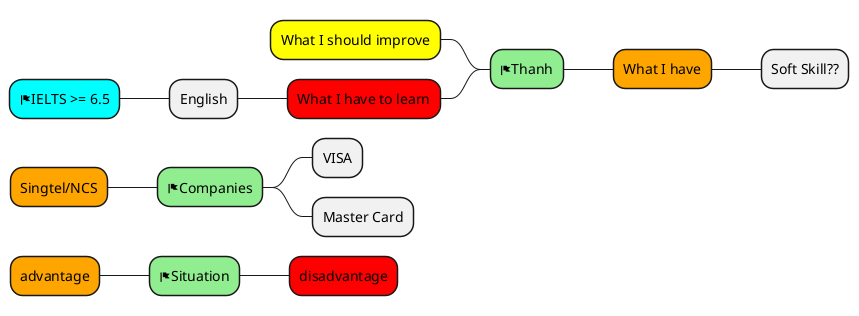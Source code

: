 @startmindmap

*[#lightgreen] <&flag>Thanh
**[#orange] What I have
*** Soft Skill??


left side
**[#yellow] What I should improve

**[#red] What I have to learn
*** English
****[#cyan] <&flag>IELTS >= 6.5

right side
*[#lightgreen] <&flag>Companies
** VISA
** Master Card

left side
**[#orange] Singtel/NCS


right side
*[#lightgreen] <&flag>Situation
**[#red] disadvantage

left side
**[#orange] advantage

@endmindmap
